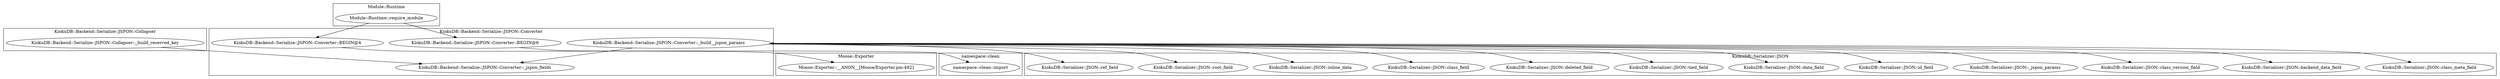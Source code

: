 digraph {
graph [overlap=false]
subgraph cluster_KiokuDB_Backend_Serialize_JSPON_Converter {
	label="KiokuDB::Backend::Serialize::JSPON::Converter";
	"KiokuDB::Backend::Serialize::JSPON::Converter::BEGIN@4";
	"KiokuDB::Backend::Serialize::JSPON::Converter::BEGIN@6";
	"KiokuDB::Backend::Serialize::JSPON::Converter::_build__jspon_params";
	"KiokuDB::Backend::Serialize::JSPON::Converter::_jspon_fields";
}
subgraph cluster_namespace_clean {
	label="namespace::clean";
	"namespace::clean::import";
}
subgraph cluster_Module_Runtime {
	label="Module::Runtime";
	"Module::Runtime::require_module";
}
subgraph cluster_KiokuDB_Serializer_JSON {
	label="KiokuDB::Serializer::JSON";
	"KiokuDB::Serializer::JSON::tied_field";
	"KiokuDB::Serializer::JSON::deleted_field";
	"KiokuDB::Serializer::JSON::class_field";
	"KiokuDB::Serializer::JSON::inline_data";
	"KiokuDB::Serializer::JSON::root_field";
	"KiokuDB::Serializer::JSON::ref_field";
	"KiokuDB::Serializer::JSON::class_meta_field";
	"KiokuDB::Serializer::JSON::backend_data_field";
	"KiokuDB::Serializer::JSON::class_version_field";
	"KiokuDB::Serializer::JSON::_jspon_params";
	"KiokuDB::Serializer::JSON::id_field";
	"KiokuDB::Serializer::JSON::data_field";
}
subgraph cluster_KiokuDB_Backend_Serialize_JSPON_Collapser {
	label="KiokuDB::Backend::Serialize::JSPON::Collapser";
	"KiokuDB::Backend::Serialize::JSPON::Collapser::_build_reserved_key";
}
subgraph cluster_Moose_Exporter {
	label="Moose::Exporter";
	"Moose::Exporter::__ANON__[Moose/Exporter.pm:492]";
}
"KiokuDB::Backend::Serialize::JSPON::Converter::_build__jspon_params" -> "KiokuDB::Serializer::JSON::backend_data_field";
"KiokuDB::Serializer::JSON::_jspon_params" -> "KiokuDB::Backend::Serialize::JSPON::Converter::_build__jspon_params";
"Module::Runtime::require_module" -> "KiokuDB::Backend::Serialize::JSPON::Converter::BEGIN@6";
"KiokuDB::Backend::Serialize::JSPON::Converter::_build__jspon_params" -> "KiokuDB::Serializer::JSON::class_version_field";
"KiokuDB::Backend::Serialize::JSPON::Converter::BEGIN@6" -> "namespace::clean::import";
"KiokuDB::Backend::Serialize::JSPON::Converter::_build__jspon_params" -> "KiokuDB::Serializer::JSON::data_field";
"KiokuDB::Backend::Serialize::JSPON::Converter::BEGIN@4" -> "Moose::Exporter::__ANON__[Moose/Exporter.pm:492]";
"KiokuDB::Backend::Serialize::JSPON::Converter::_build__jspon_params" -> "KiokuDB::Serializer::JSON::ref_field";
"Module::Runtime::require_module" -> "KiokuDB::Backend::Serialize::JSPON::Converter::BEGIN@4";
"KiokuDB::Backend::Serialize::JSPON::Converter::_build__jspon_params" -> "KiokuDB::Serializer::JSON::class_meta_field";
"KiokuDB::Backend::Serialize::JSPON::Converter::_build__jspon_params" -> "KiokuDB::Serializer::JSON::root_field";
"KiokuDB::Backend::Serialize::JSPON::Converter::_build__jspon_params" -> "KiokuDB::Backend::Serialize::JSPON::Converter::_jspon_fields";
"KiokuDB::Backend::Serialize::JSPON::Collapser::_build_reserved_key" -> "KiokuDB::Backend::Serialize::JSPON::Converter::_jspon_fields";
"KiokuDB::Backend::Serialize::JSPON::Converter::_build__jspon_params" -> "KiokuDB::Serializer::JSON::inline_data";
"KiokuDB::Backend::Serialize::JSPON::Converter::_build__jspon_params" -> "KiokuDB::Serializer::JSON::tied_field";
"KiokuDB::Backend::Serialize::JSPON::Converter::_build__jspon_params" -> "KiokuDB::Serializer::JSON::id_field";
"KiokuDB::Backend::Serialize::JSPON::Converter::_build__jspon_params" -> "KiokuDB::Serializer::JSON::class_field";
"KiokuDB::Backend::Serialize::JSPON::Converter::_build__jspon_params" -> "KiokuDB::Serializer::JSON::deleted_field";
}
